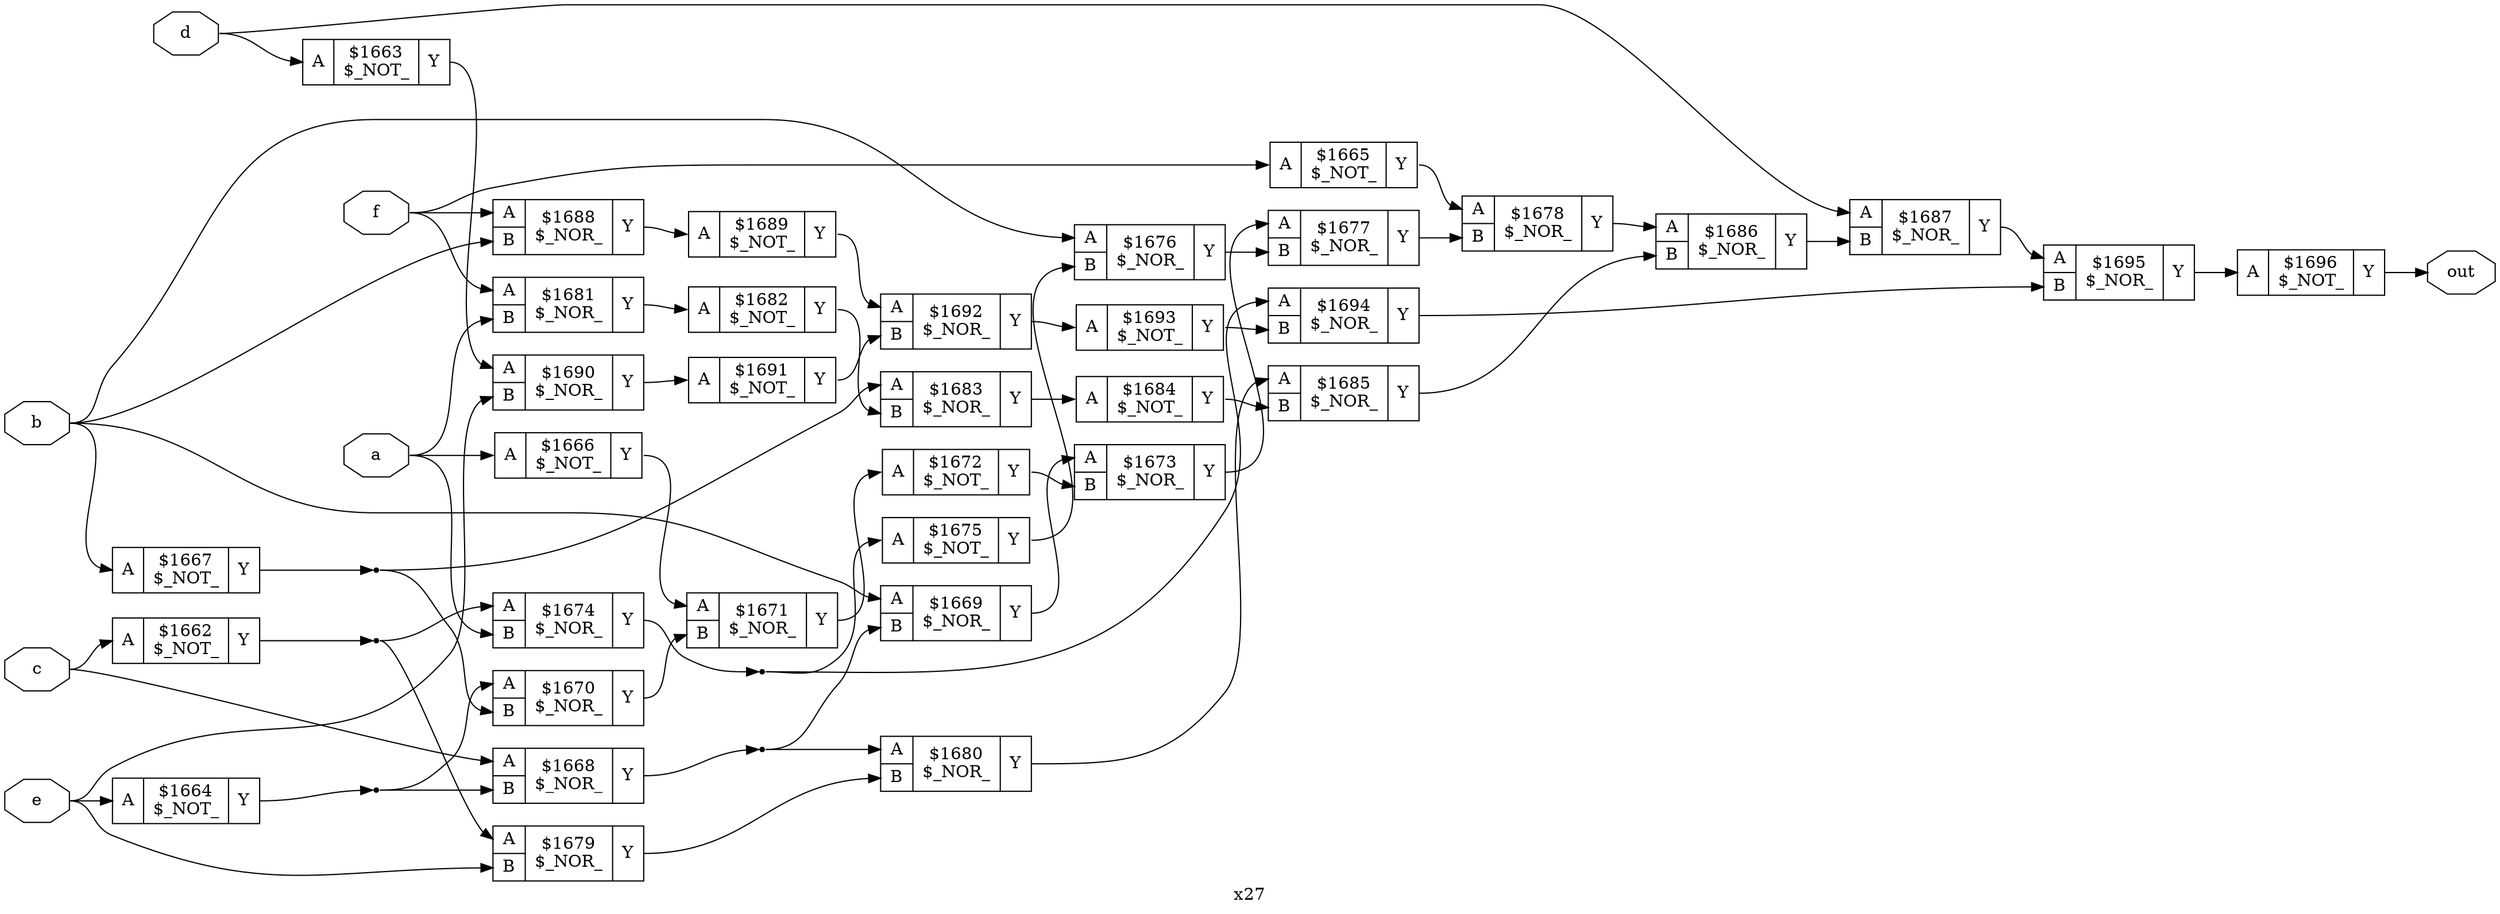 digraph "x27" {
label="x27";
rankdir="LR";
remincross=true;
n35 [ shape=octagon, label="a", color="black", fontcolor="black" ];
n36 [ shape=octagon, label="b", color="black", fontcolor="black" ];
n37 [ shape=octagon, label="c", color="black", fontcolor="black" ];
n38 [ shape=octagon, label="d", color="black", fontcolor="black" ];
n39 [ shape=octagon, label="e", color="black", fontcolor="black" ];
n40 [ shape=octagon, label="f", color="black", fontcolor="black" ];
n41 [ shape=octagon, label="out", color="black", fontcolor="black" ];
c44 [ shape=record, label="{{<p42> A}|$1662\n$_NOT_|{<p43> Y}}" ];
c45 [ shape=record, label="{{<p42> A}|$1663\n$_NOT_|{<p43> Y}}" ];
c46 [ shape=record, label="{{<p42> A}|$1664\n$_NOT_|{<p43> Y}}" ];
c47 [ shape=record, label="{{<p42> A}|$1665\n$_NOT_|{<p43> Y}}" ];
c48 [ shape=record, label="{{<p42> A}|$1666\n$_NOT_|{<p43> Y}}" ];
c49 [ shape=record, label="{{<p42> A}|$1667\n$_NOT_|{<p43> Y}}" ];
c51 [ shape=record, label="{{<p42> A|<p50> B}|$1668\n$_NOR_|{<p43> Y}}" ];
c52 [ shape=record, label="{{<p42> A|<p50> B}|$1669\n$_NOR_|{<p43> Y}}" ];
c53 [ shape=record, label="{{<p42> A|<p50> B}|$1670\n$_NOR_|{<p43> Y}}" ];
c54 [ shape=record, label="{{<p42> A|<p50> B}|$1671\n$_NOR_|{<p43> Y}}" ];
c55 [ shape=record, label="{{<p42> A}|$1672\n$_NOT_|{<p43> Y}}" ];
c56 [ shape=record, label="{{<p42> A|<p50> B}|$1673\n$_NOR_|{<p43> Y}}" ];
c57 [ shape=record, label="{{<p42> A|<p50> B}|$1674\n$_NOR_|{<p43> Y}}" ];
c58 [ shape=record, label="{{<p42> A}|$1675\n$_NOT_|{<p43> Y}}" ];
c59 [ shape=record, label="{{<p42> A|<p50> B}|$1676\n$_NOR_|{<p43> Y}}" ];
c60 [ shape=record, label="{{<p42> A|<p50> B}|$1677\n$_NOR_|{<p43> Y}}" ];
c61 [ shape=record, label="{{<p42> A|<p50> B}|$1678\n$_NOR_|{<p43> Y}}" ];
c62 [ shape=record, label="{{<p42> A|<p50> B}|$1679\n$_NOR_|{<p43> Y}}" ];
c63 [ shape=record, label="{{<p42> A|<p50> B}|$1680\n$_NOR_|{<p43> Y}}" ];
c64 [ shape=record, label="{{<p42> A|<p50> B}|$1681\n$_NOR_|{<p43> Y}}" ];
c65 [ shape=record, label="{{<p42> A}|$1682\n$_NOT_|{<p43> Y}}" ];
c66 [ shape=record, label="{{<p42> A|<p50> B}|$1683\n$_NOR_|{<p43> Y}}" ];
c67 [ shape=record, label="{{<p42> A}|$1684\n$_NOT_|{<p43> Y}}" ];
c68 [ shape=record, label="{{<p42> A|<p50> B}|$1685\n$_NOR_|{<p43> Y}}" ];
c69 [ shape=record, label="{{<p42> A|<p50> B}|$1686\n$_NOR_|{<p43> Y}}" ];
c70 [ shape=record, label="{{<p42> A|<p50> B}|$1687\n$_NOR_|{<p43> Y}}" ];
c71 [ shape=record, label="{{<p42> A|<p50> B}|$1688\n$_NOR_|{<p43> Y}}" ];
c72 [ shape=record, label="{{<p42> A}|$1689\n$_NOT_|{<p43> Y}}" ];
c73 [ shape=record, label="{{<p42> A|<p50> B}|$1690\n$_NOR_|{<p43> Y}}" ];
c74 [ shape=record, label="{{<p42> A}|$1691\n$_NOT_|{<p43> Y}}" ];
c75 [ shape=record, label="{{<p42> A|<p50> B}|$1692\n$_NOR_|{<p43> Y}}" ];
c76 [ shape=record, label="{{<p42> A}|$1693\n$_NOT_|{<p43> Y}}" ];
c77 [ shape=record, label="{{<p42> A|<p50> B}|$1694\n$_NOR_|{<p43> Y}}" ];
c78 [ shape=record, label="{{<p42> A|<p50> B}|$1695\n$_NOR_|{<p43> Y}}" ];
c79 [ shape=record, label="{{<p42> A}|$1696\n$_NOT_|{<p43> Y}}" ];
n1 [ shape=point ];
c46:p43:e -> n1:w [color="black", label=""];
n1:e -> c51:p50:w [color="black", label=""];
n1:e -> c53:p42:w [color="black", label=""];
c56:p43:e -> c60:p42:w [color="black", label=""];
n11 [ shape=point ];
c57:p43:e -> n11:w [color="black", label=""];
n11:e -> c58:p42:w [color="black", label=""];
n11:e -> c77:p42:w [color="black", label=""];
c58:p43:e -> c59:p50:w [color="black", label=""];
c59:p43:e -> c60:p50:w [color="black", label=""];
c60:p43:e -> c61:p50:w [color="black", label=""];
c61:p43:e -> c69:p42:w [color="black", label=""];
c62:p43:e -> c63:p50:w [color="black", label=""];
c63:p43:e -> c68:p42:w [color="black", label=""];
c64:p43:e -> c65:p42:w [color="black", label=""];
c65:p43:e -> c66:p50:w [color="black", label=""];
c47:p43:e -> c61:p42:w [color="black", label=""];
c66:p43:e -> c67:p42:w [color="black", label=""];
c67:p43:e -> c68:p50:w [color="black", label=""];
c68:p43:e -> c69:p50:w [color="black", label=""];
c69:p43:e -> c70:p50:w [color="black", label=""];
c70:p43:e -> c78:p42:w [color="black", label=""];
c71:p43:e -> c72:p42:w [color="black", label=""];
c72:p43:e -> c75:p42:w [color="black", label=""];
c73:p43:e -> c74:p42:w [color="black", label=""];
c74:p43:e -> c75:p50:w [color="black", label=""];
c75:p43:e -> c76:p42:w [color="black", label=""];
c48:p43:e -> c54:p42:w [color="black", label=""];
c76:p43:e -> c77:p50:w [color="black", label=""];
c77:p43:e -> c78:p50:w [color="black", label=""];
c78:p43:e -> c79:p42:w [color="black", label=""];
n33 [ shape=point ];
c44:p43:e -> n33:w [color="black", label=""];
n33:e -> c57:p42:w [color="black", label=""];
n33:e -> c62:p42:w [color="black", label=""];
c45:p43:e -> c73:p42:w [color="black", label=""];
n35:e -> c48:p42:w [color="black", label=""];
n35:e -> c57:p50:w [color="black", label=""];
n35:e -> c64:p50:w [color="black", label=""];
n36:e -> c49:p42:w [color="black", label=""];
n36:e -> c52:p42:w [color="black", label=""];
n36:e -> c59:p42:w [color="black", label=""];
n36:e -> c71:p50:w [color="black", label=""];
n37:e -> c44:p42:w [color="black", label=""];
n37:e -> c51:p42:w [color="black", label=""];
n38:e -> c45:p42:w [color="black", label=""];
n38:e -> c70:p42:w [color="black", label=""];
n39:e -> c46:p42:w [color="black", label=""];
n39:e -> c62:p50:w [color="black", label=""];
n39:e -> c73:p50:w [color="black", label=""];
n4 [ shape=point ];
c49:p43:e -> n4:w [color="black", label=""];
n4:e -> c53:p50:w [color="black", label=""];
n4:e -> c66:p42:w [color="black", label=""];
n40:e -> c47:p42:w [color="black", label=""];
n40:e -> c64:p42:w [color="black", label=""];
n40:e -> c71:p42:w [color="black", label=""];
c79:p43:e -> n41:w [color="black", label=""];
n5 [ shape=point ];
c51:p43:e -> n5:w [color="black", label=""];
n5:e -> c52:p50:w [color="black", label=""];
n5:e -> c63:p42:w [color="black", label=""];
c52:p43:e -> c56:p42:w [color="black", label=""];
c53:p43:e -> c54:p50:w [color="black", label=""];
c54:p43:e -> c55:p42:w [color="black", label=""];
c55:p43:e -> c56:p50:w [color="black", label=""];
}
